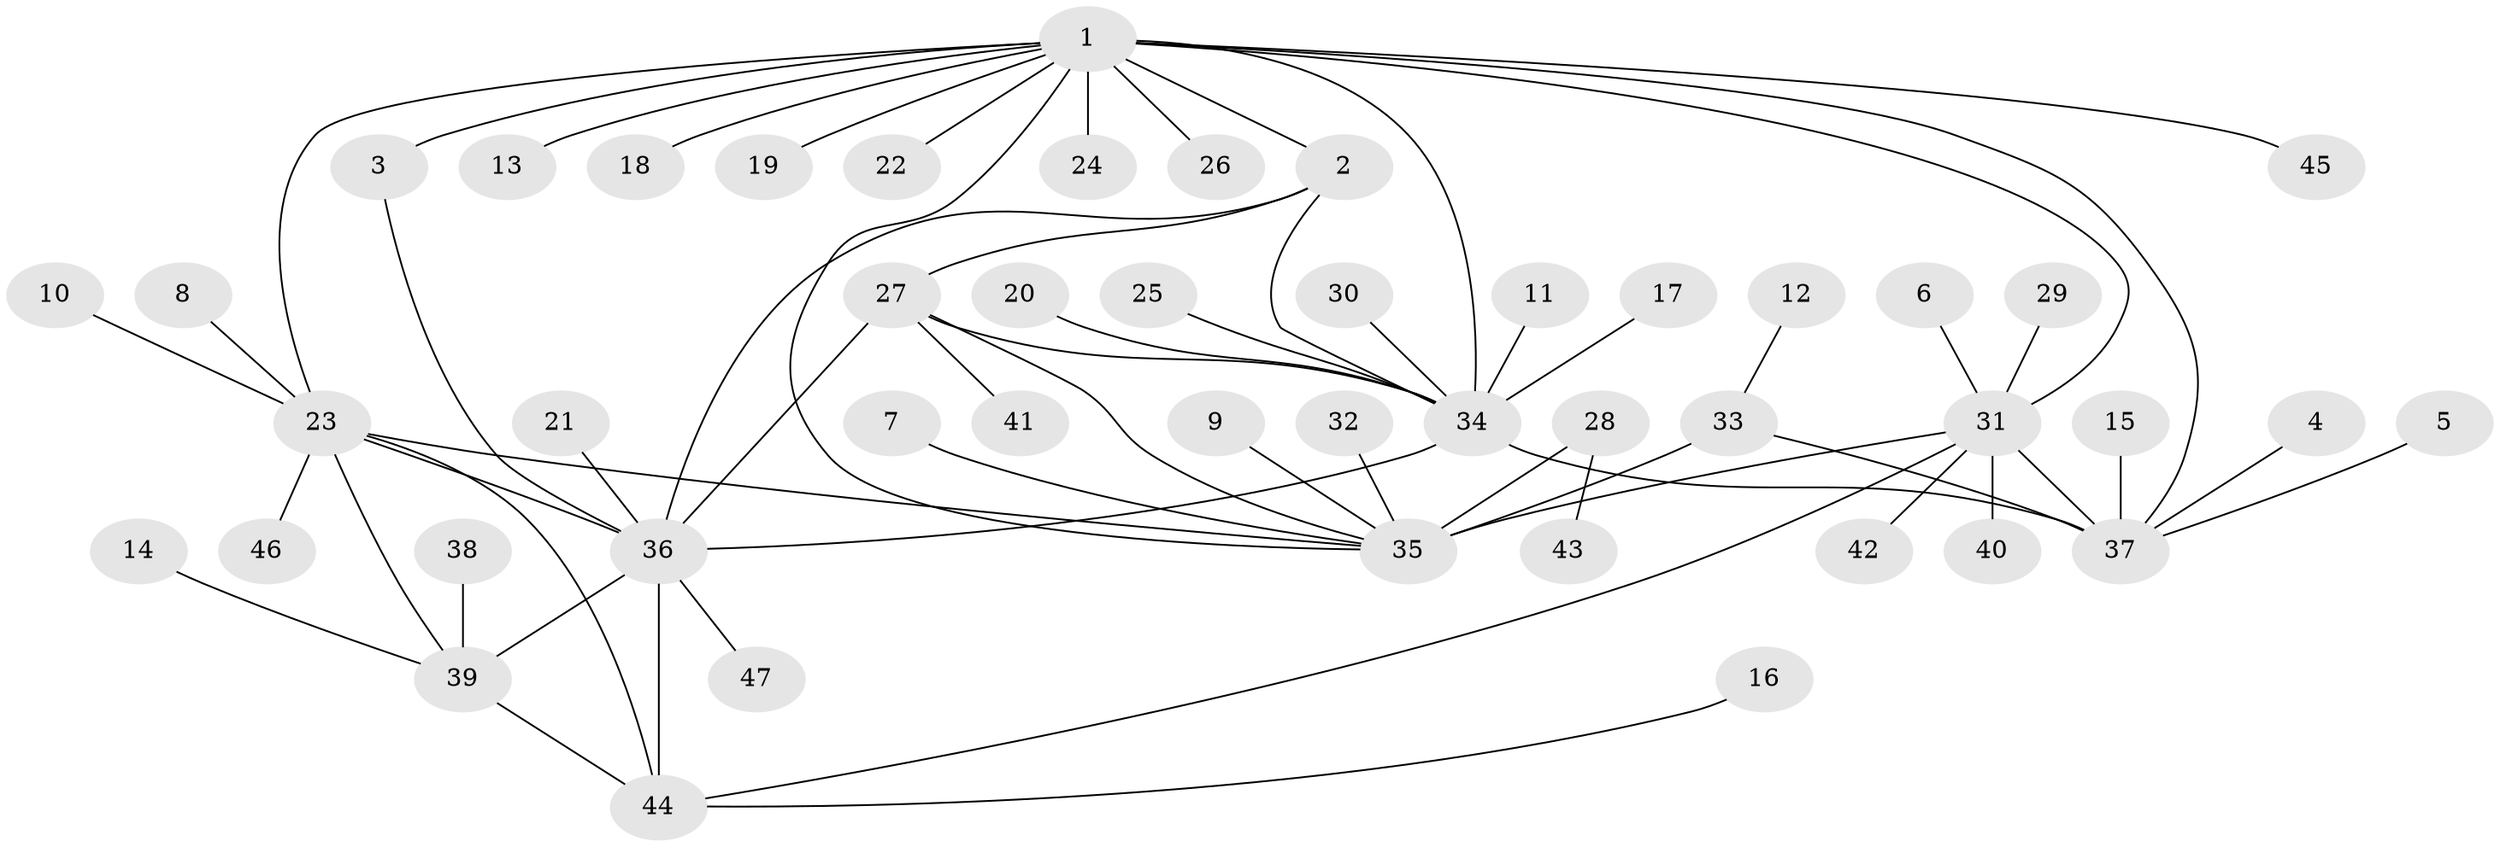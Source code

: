 // original degree distribution, {8: 0.031914893617021274, 7: 0.031914893617021274, 6: 0.02127659574468085, 4: 0.0425531914893617, 9: 0.031914893617021274, 11: 0.010638297872340425, 5: 0.0425531914893617, 12: 0.010638297872340425, 2: 0.1702127659574468, 1: 0.5851063829787234, 3: 0.02127659574468085}
// Generated by graph-tools (version 1.1) at 2025/26/03/09/25 03:26:42]
// undirected, 47 vertices, 62 edges
graph export_dot {
graph [start="1"]
  node [color=gray90,style=filled];
  1;
  2;
  3;
  4;
  5;
  6;
  7;
  8;
  9;
  10;
  11;
  12;
  13;
  14;
  15;
  16;
  17;
  18;
  19;
  20;
  21;
  22;
  23;
  24;
  25;
  26;
  27;
  28;
  29;
  30;
  31;
  32;
  33;
  34;
  35;
  36;
  37;
  38;
  39;
  40;
  41;
  42;
  43;
  44;
  45;
  46;
  47;
  1 -- 2 [weight=1.0];
  1 -- 3 [weight=1.0];
  1 -- 13 [weight=1.0];
  1 -- 18 [weight=1.0];
  1 -- 19 [weight=1.0];
  1 -- 22 [weight=1.0];
  1 -- 23 [weight=1.0];
  1 -- 24 [weight=1.0];
  1 -- 26 [weight=1.0];
  1 -- 31 [weight=2.0];
  1 -- 34 [weight=1.0];
  1 -- 35 [weight=1.0];
  1 -- 37 [weight=1.0];
  1 -- 45 [weight=1.0];
  2 -- 27 [weight=1.0];
  2 -- 34 [weight=1.0];
  2 -- 36 [weight=1.0];
  3 -- 36 [weight=1.0];
  4 -- 37 [weight=1.0];
  5 -- 37 [weight=1.0];
  6 -- 31 [weight=1.0];
  7 -- 35 [weight=1.0];
  8 -- 23 [weight=1.0];
  9 -- 35 [weight=1.0];
  10 -- 23 [weight=1.0];
  11 -- 34 [weight=1.0];
  12 -- 33 [weight=1.0];
  14 -- 39 [weight=1.0];
  15 -- 37 [weight=1.0];
  16 -- 44 [weight=1.0];
  17 -- 34 [weight=1.0];
  20 -- 34 [weight=1.0];
  21 -- 36 [weight=1.0];
  23 -- 35 [weight=1.0];
  23 -- 36 [weight=1.0];
  23 -- 39 [weight=1.0];
  23 -- 44 [weight=1.0];
  23 -- 46 [weight=1.0];
  25 -- 34 [weight=1.0];
  27 -- 34 [weight=1.0];
  27 -- 35 [weight=1.0];
  27 -- 36 [weight=1.0];
  27 -- 41 [weight=1.0];
  28 -- 35 [weight=1.0];
  28 -- 43 [weight=1.0];
  29 -- 31 [weight=1.0];
  30 -- 34 [weight=1.0];
  31 -- 35 [weight=1.0];
  31 -- 37 [weight=2.0];
  31 -- 40 [weight=1.0];
  31 -- 42 [weight=1.0];
  31 -- 44 [weight=1.0];
  32 -- 35 [weight=1.0];
  33 -- 35 [weight=4.0];
  33 -- 37 [weight=1.0];
  34 -- 36 [weight=1.0];
  34 -- 37 [weight=1.0];
  36 -- 39 [weight=1.0];
  36 -- 44 [weight=2.0];
  36 -- 47 [weight=1.0];
  38 -- 39 [weight=1.0];
  39 -- 44 [weight=1.0];
}
